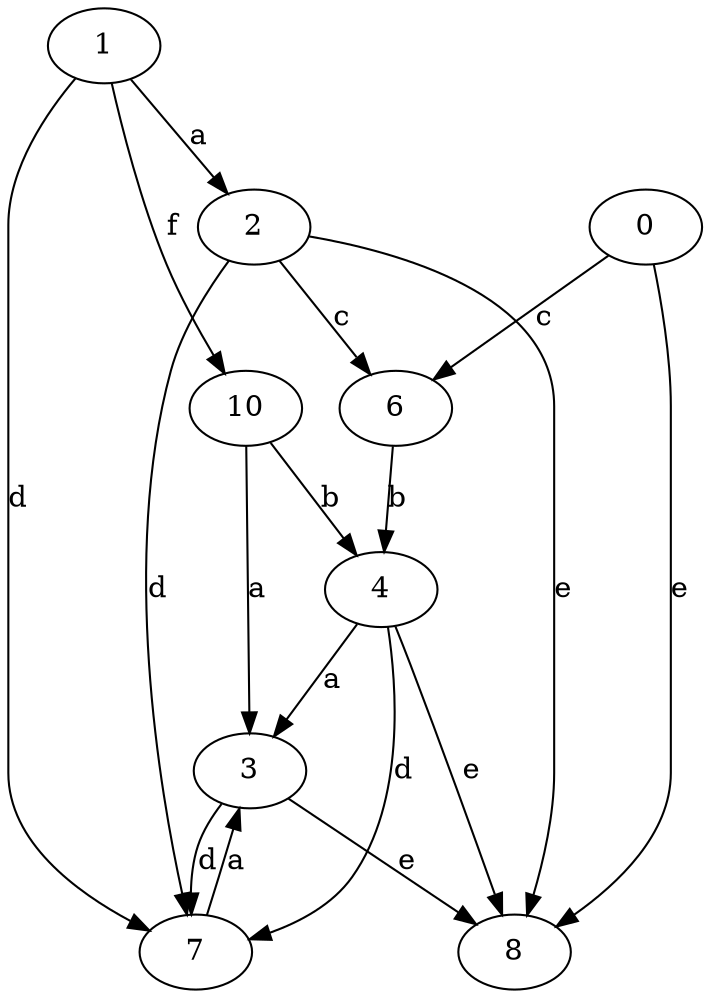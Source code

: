 strict digraph  {
2;
0;
3;
1;
4;
6;
7;
8;
10;
2 -> 6  [label=c];
2 -> 7  [label=d];
2 -> 8  [label=e];
0 -> 6  [label=c];
0 -> 8  [label=e];
3 -> 7  [label=d];
3 -> 8  [label=e];
1 -> 2  [label=a];
1 -> 7  [label=d];
1 -> 10  [label=f];
4 -> 3  [label=a];
4 -> 7  [label=d];
4 -> 8  [label=e];
6 -> 4  [label=b];
7 -> 3  [label=a];
10 -> 3  [label=a];
10 -> 4  [label=b];
}

